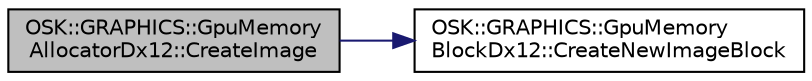 digraph "OSK::GRAPHICS::GpuMemoryAllocatorDx12::CreateImage"
{
 // LATEX_PDF_SIZE
  edge [fontname="Helvetica",fontsize="10",labelfontname="Helvetica",labelfontsize="10"];
  node [fontname="Helvetica",fontsize="10",shape=record];
  rankdir="LR";
  Node1 [label="OSK::GRAPHICS::GpuMemory\lAllocatorDx12::CreateImage",height=0.2,width=0.4,color="black", fillcolor="grey75", style="filled", fontcolor="black",tooltip="Crea una nueva imagen en la GPU."];
  Node1 -> Node2 [color="midnightblue",fontsize="10",style="solid",fontname="Helvetica"];
  Node2 [label="OSK::GRAPHICS::GpuMemory\lBlockDx12::CreateNewImageBlock",height=0.2,width=0.4,color="black", fillcolor="white", style="filled",URL="$class_o_s_k_1_1_g_r_a_p_h_i_c_s_1_1_gpu_memory_block_dx12.html#a3b169902dd5b23548da5d10c349a53db",tooltip=" "];
}
